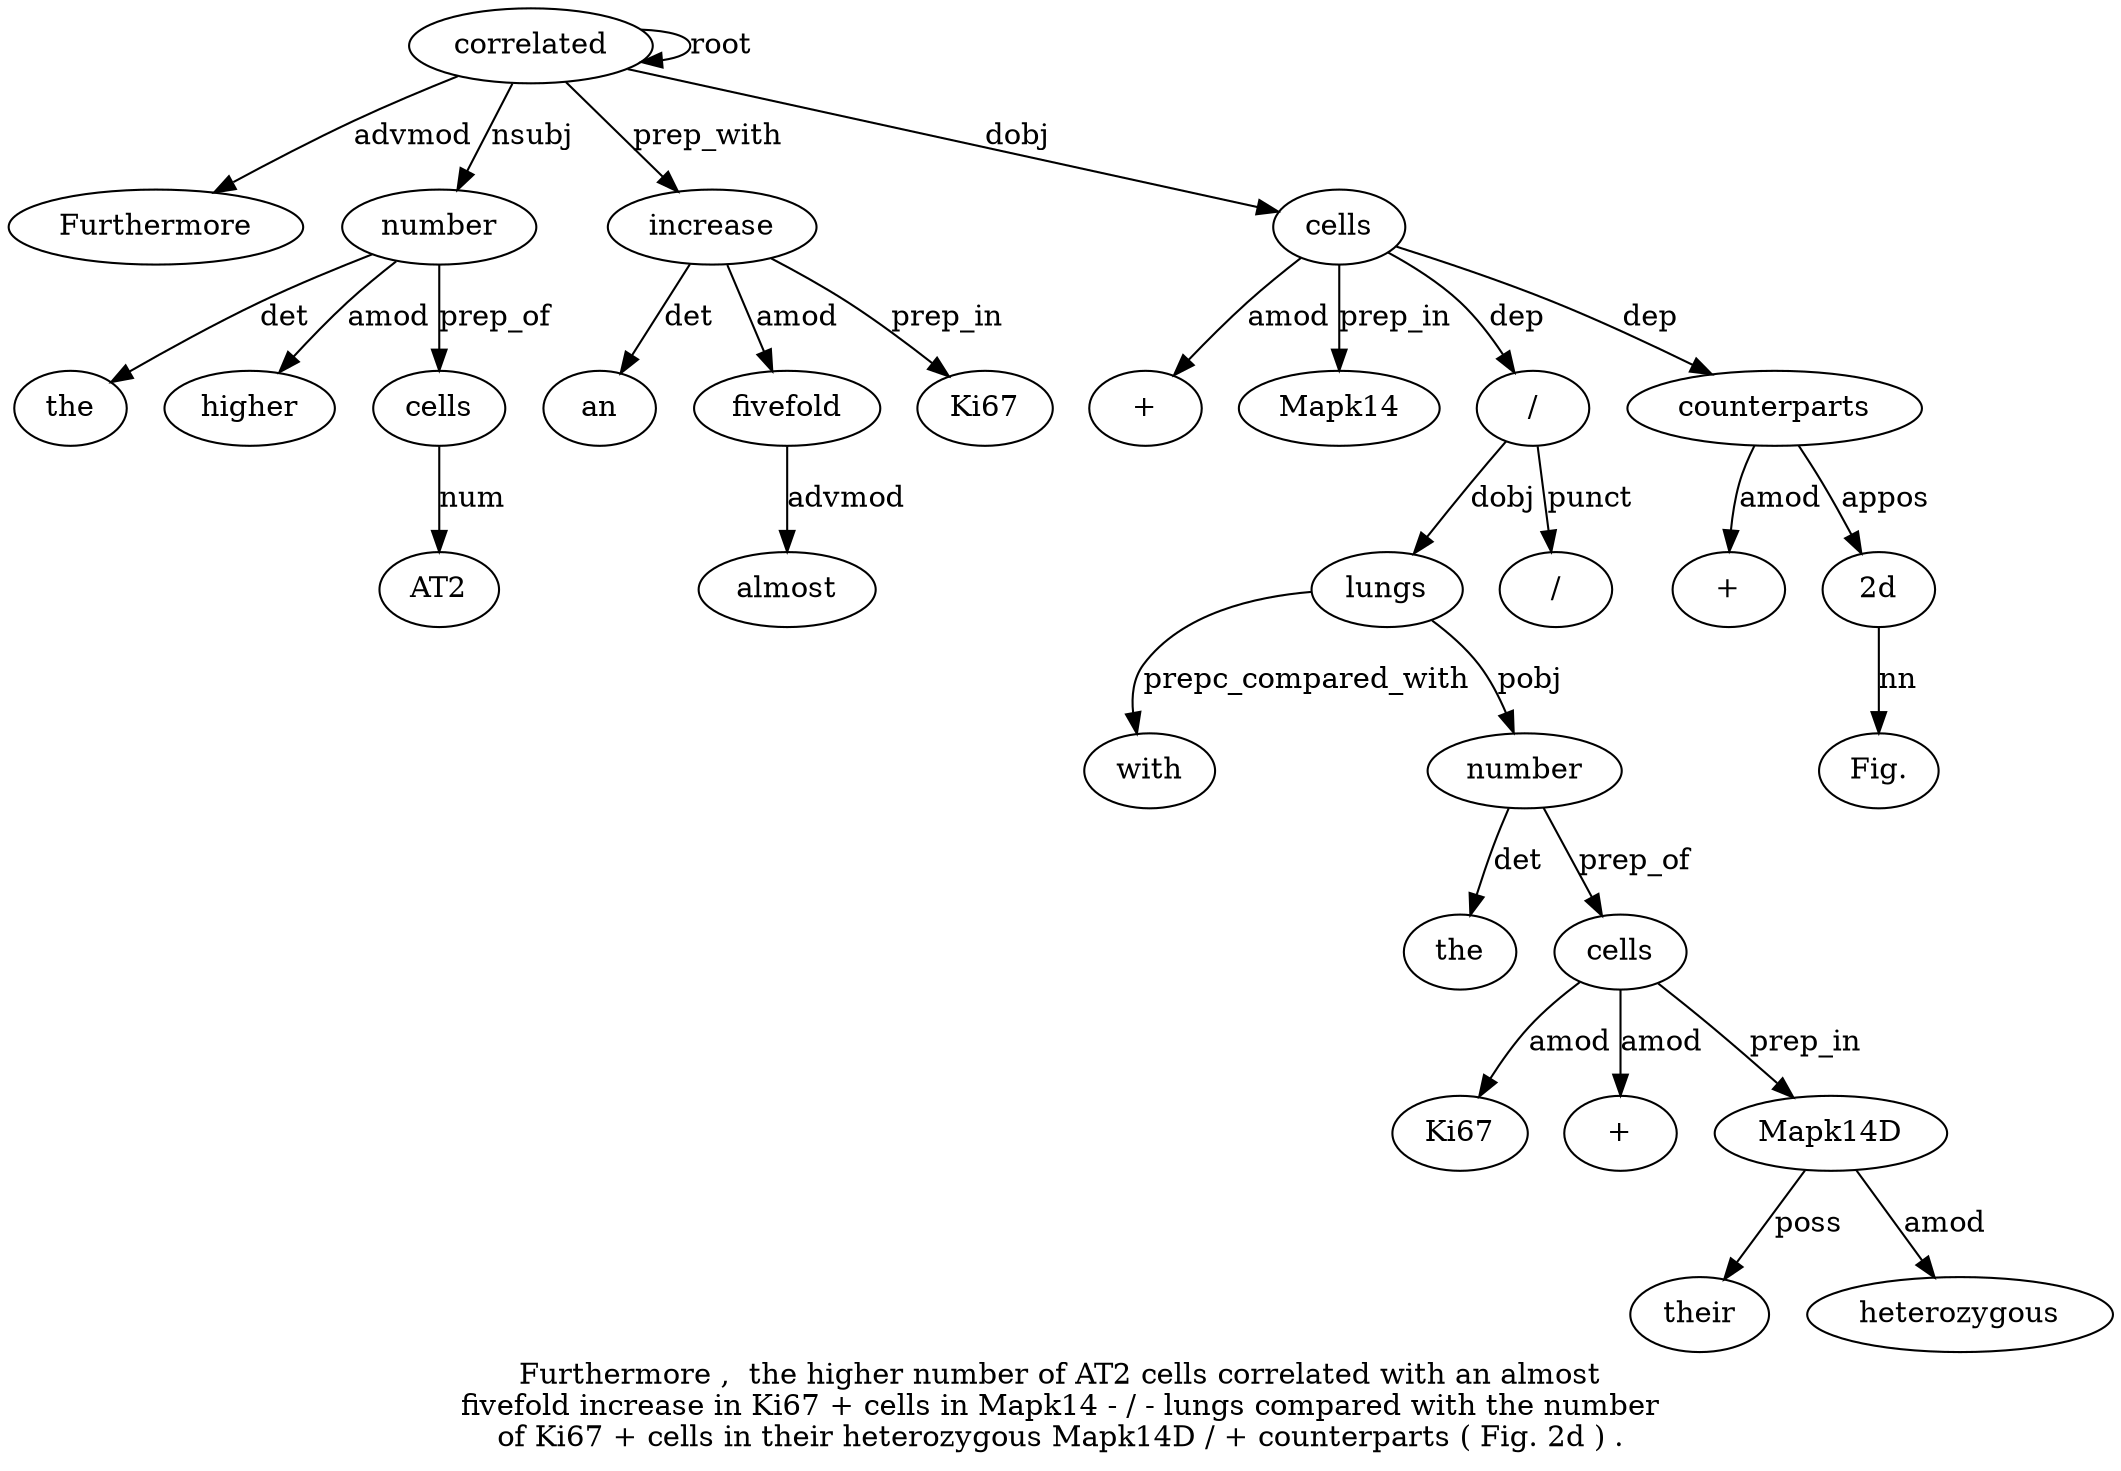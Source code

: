 digraph "Furthermore ,  the higher number of AT2 cells correlated with an almost fivefold increase in Ki67 + cells in Mapk14 - / - lungs compared with the number of Ki67 + cells in their heterozygous Mapk14D / + counterparts ( Fig. 2d ) ." {
label="Furthermore ,  the higher number of AT2 cells correlated with an almost
fivefold increase in Ki67 + cells in Mapk14 - / - lungs compared with the number
of Ki67 + cells in their heterozygous Mapk14D / + counterparts ( Fig. 2d ) .";
correlated9 [style=filled, fillcolor=white, label=correlated];
Furthermore1 [style=filled, fillcolor=white, label=Furthermore];
correlated9 -> Furthermore1  [label=advmod];
number5 [style=filled, fillcolor=white, label=number];
the3 [style=filled, fillcolor=white, label=the];
number5 -> the3  [label=det];
higher4 [style=filled, fillcolor=white, label=higher];
number5 -> higher4  [label=amod];
correlated9 -> number5  [label=nsubj];
cells8 [style=filled, fillcolor=white, label=cells];
AT27 [style=filled, fillcolor=white, label=AT2];
cells8 -> AT27  [label=num];
number5 -> cells8  [label=prep_of];
correlated9 -> correlated9  [label=root];
increase14 [style=filled, fillcolor=white, label=increase];
an11 [style=filled, fillcolor=white, label=an];
increase14 -> an11  [label=det];
fivefold13 [style=filled, fillcolor=white, label=fivefold];
almost12 [style=filled, fillcolor=white, label=almost];
fivefold13 -> almost12  [label=advmod];
increase14 -> fivefold13  [label=amod];
correlated9 -> increase14  [label=prep_with];
Ki671 [style=filled, fillcolor=white, label=Ki67];
increase14 -> Ki671  [label=prep_in];
cells18 [style=filled, fillcolor=white, label=cells];
"+17" [style=filled, fillcolor=white, label="+"];
cells18 -> "+17"  [label=amod];
correlated9 -> cells18  [label=dobj];
Mapk1420 [style=filled, fillcolor=white, label=Mapk14];
cells18 -> Mapk1420  [label=prep_in];
"/22" [style=filled, fillcolor=white, label="/"];
cells18 -> "/22"  [label=dep];
lungs24 [style=filled, fillcolor=white, label=lungs];
"/22" -> lungs24  [label=dobj];
with26 [style=filled, fillcolor=white, label=with];
lungs24 -> with26  [label=prepc_compared_with];
number28 [style=filled, fillcolor=white, label=number];
the27 [style=filled, fillcolor=white, label=the];
number28 -> the27  [label=det];
lungs24 -> number28  [label=pobj];
cells32 [style=filled, fillcolor=white, label=cells];
Ki6730 [style=filled, fillcolor=white, label=Ki67];
cells32 -> Ki6730  [label=amod];
"+31" [style=filled, fillcolor=white, label="+"];
cells32 -> "+31"  [label=amod];
number28 -> cells32  [label=prep_of];
Mapk14D36 [style=filled, fillcolor=white, label=Mapk14D];
their34 [style=filled, fillcolor=white, label=their];
Mapk14D36 -> their34  [label=poss];
heterozygous35 [style=filled, fillcolor=white, label=heterozygous];
Mapk14D36 -> heterozygous35  [label=amod];
cells32 -> Mapk14D36  [label=prep_in];
"/37" [style=filled, fillcolor=white, label="/"];
"/22" -> "/37"  [label=punct];
counterparts39 [style=filled, fillcolor=white, label=counterparts];
"+38" [style=filled, fillcolor=white, label="+"];
counterparts39 -> "+38"  [label=amod];
cells18 -> counterparts39  [label=dep];
"2d4" [style=filled, fillcolor=white, label="2d"];
"Fig.41" [style=filled, fillcolor=white, label="Fig."];
"2d4" -> "Fig.41"  [label=nn];
counterparts39 -> "2d4"  [label=appos];
}

